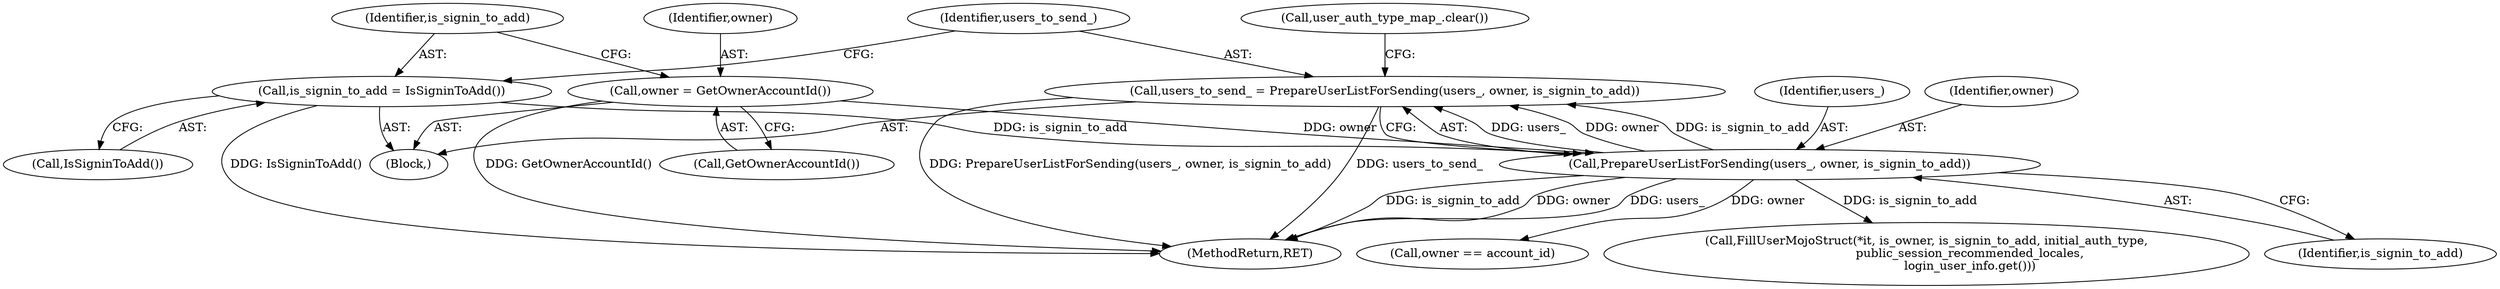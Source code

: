 digraph "0_Chrome_c66b1fc49870c514b1c1e8b53498153176d7ec2b_6@API" {
"1000115" [label="(Call,users_to_send_ = PrepareUserListForSending(users_, owner, is_signin_to_add))"];
"1000117" [label="(Call,PrepareUserListForSending(users_, owner, is_signin_to_add))"];
"1000108" [label="(Call,owner = GetOwnerAccountId())"];
"1000112" [label="(Call,is_signin_to_add = IsSigninToAdd())"];
"1000108" [label="(Call,owner = GetOwnerAccountId())"];
"1000116" [label="(Identifier,users_to_send_)"];
"1000117" [label="(Call,PrepareUserListForSending(users_, owner, is_signin_to_add))"];
"1000110" [label="(Call,GetOwnerAccountId())"];
"1000121" [label="(Call,user_auth_type_map_.clear())"];
"1000140" [label="(Call,owner == account_id)"];
"1000112" [label="(Call,is_signin_to_add = IsSigninToAdd())"];
"1000118" [label="(Identifier,users_)"];
"1000187" [label="(Call,FillUserMojoStruct(*it, is_owner, is_signin_to_add, initial_auth_type,\n                       public_session_recommended_locales,\n                       login_user_info.get()))"];
"1000120" [label="(Identifier,is_signin_to_add)"];
"1000114" [label="(Call,IsSigninToAdd())"];
"1000115" [label="(Call,users_to_send_ = PrepareUserListForSending(users_, owner, is_signin_to_add))"];
"1000219" [label="(MethodReturn,RET)"];
"1000119" [label="(Identifier,owner)"];
"1000101" [label="(Block,)"];
"1000113" [label="(Identifier,is_signin_to_add)"];
"1000109" [label="(Identifier,owner)"];
"1000115" -> "1000101"  [label="AST: "];
"1000115" -> "1000117"  [label="CFG: "];
"1000116" -> "1000115"  [label="AST: "];
"1000117" -> "1000115"  [label="AST: "];
"1000121" -> "1000115"  [label="CFG: "];
"1000115" -> "1000219"  [label="DDG: PrepareUserListForSending(users_, owner, is_signin_to_add)"];
"1000115" -> "1000219"  [label="DDG: users_to_send_"];
"1000117" -> "1000115"  [label="DDG: users_"];
"1000117" -> "1000115"  [label="DDG: owner"];
"1000117" -> "1000115"  [label="DDG: is_signin_to_add"];
"1000117" -> "1000120"  [label="CFG: "];
"1000118" -> "1000117"  [label="AST: "];
"1000119" -> "1000117"  [label="AST: "];
"1000120" -> "1000117"  [label="AST: "];
"1000117" -> "1000219"  [label="DDG: users_"];
"1000117" -> "1000219"  [label="DDG: is_signin_to_add"];
"1000117" -> "1000219"  [label="DDG: owner"];
"1000108" -> "1000117"  [label="DDG: owner"];
"1000112" -> "1000117"  [label="DDG: is_signin_to_add"];
"1000117" -> "1000140"  [label="DDG: owner"];
"1000117" -> "1000187"  [label="DDG: is_signin_to_add"];
"1000108" -> "1000101"  [label="AST: "];
"1000108" -> "1000110"  [label="CFG: "];
"1000109" -> "1000108"  [label="AST: "];
"1000110" -> "1000108"  [label="AST: "];
"1000113" -> "1000108"  [label="CFG: "];
"1000108" -> "1000219"  [label="DDG: GetOwnerAccountId()"];
"1000112" -> "1000101"  [label="AST: "];
"1000112" -> "1000114"  [label="CFG: "];
"1000113" -> "1000112"  [label="AST: "];
"1000114" -> "1000112"  [label="AST: "];
"1000116" -> "1000112"  [label="CFG: "];
"1000112" -> "1000219"  [label="DDG: IsSigninToAdd()"];
}
